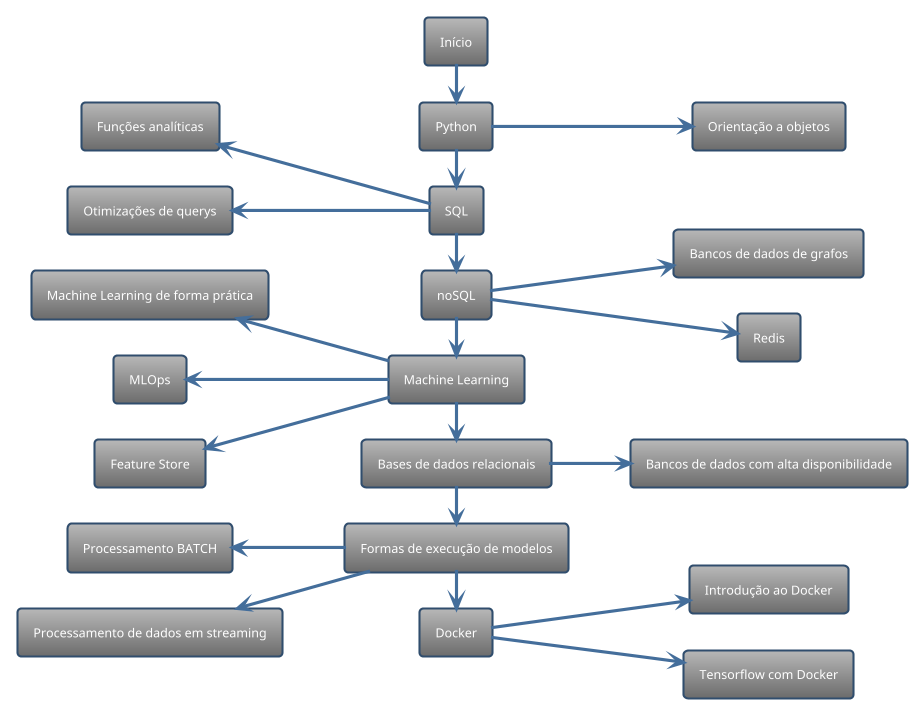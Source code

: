 @startuml
' Edit me at https://plantuml-editor.kkeisuke.com/
!theme spacelab
left to right direction

rectangle "Início" as begin
rectangle "Python" as p
rectangle "Orientação a objetos" as oo
rectangle "SQL" as s
rectangle "Funções analíticas" as fa
rectangle "Otimizações de querys" as oq
rectangle "noSQL" as ns
rectangle "Redis" as r
rectangle "Bancos de dados de grafos" as g
rectangle "Machine Learning" as ml
rectangle "Machine Learning de forma prática" as mlp
rectangle "MLOps" as mlo
rectangle "Feature Store" as fs
rectangle "Bases de dados relacionais" as br
rectangle "Bancos de dados com alta disponibilidade" as bd
rectangle "Formas de execução de modelos" as fem
rectangle "Processamento BATCH" as pb
rectangle "Processamento de dados em streaming" as pr
rectangle "Docker" as d
rectangle "Introdução ao Docker" as id
rectangle "Tensorflow com Docker" as td

begin -> p
p --> oo
p -> s
s -up->oq
s -up-> fa
s -> ns
ns --> g
ns --> r
ns -> ml
ml -up->fs
ml -up-> mlo
ml -up-> mlp
ml -> br
br --> bd
br -> fem
fem -up-> pr
fem -up-> pb
fem -> d
d --> id
d --> td

@enduml